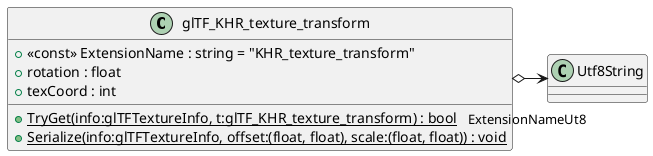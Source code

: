 @startuml
class glTF_KHR_texture_transform {
    + <<const>> ExtensionName : string = "KHR_texture_transform"
    + rotation : float
    + texCoord : int
    + {static} TryGet(info:glTFTextureInfo, t:glTF_KHR_texture_transform) : bool
    + {static} Serialize(info:glTFTextureInfo, offset:(float, float), scale:(float, float)) : void
}
glTF_KHR_texture_transform o-> "ExtensionNameUt8" Utf8String
@enduml
